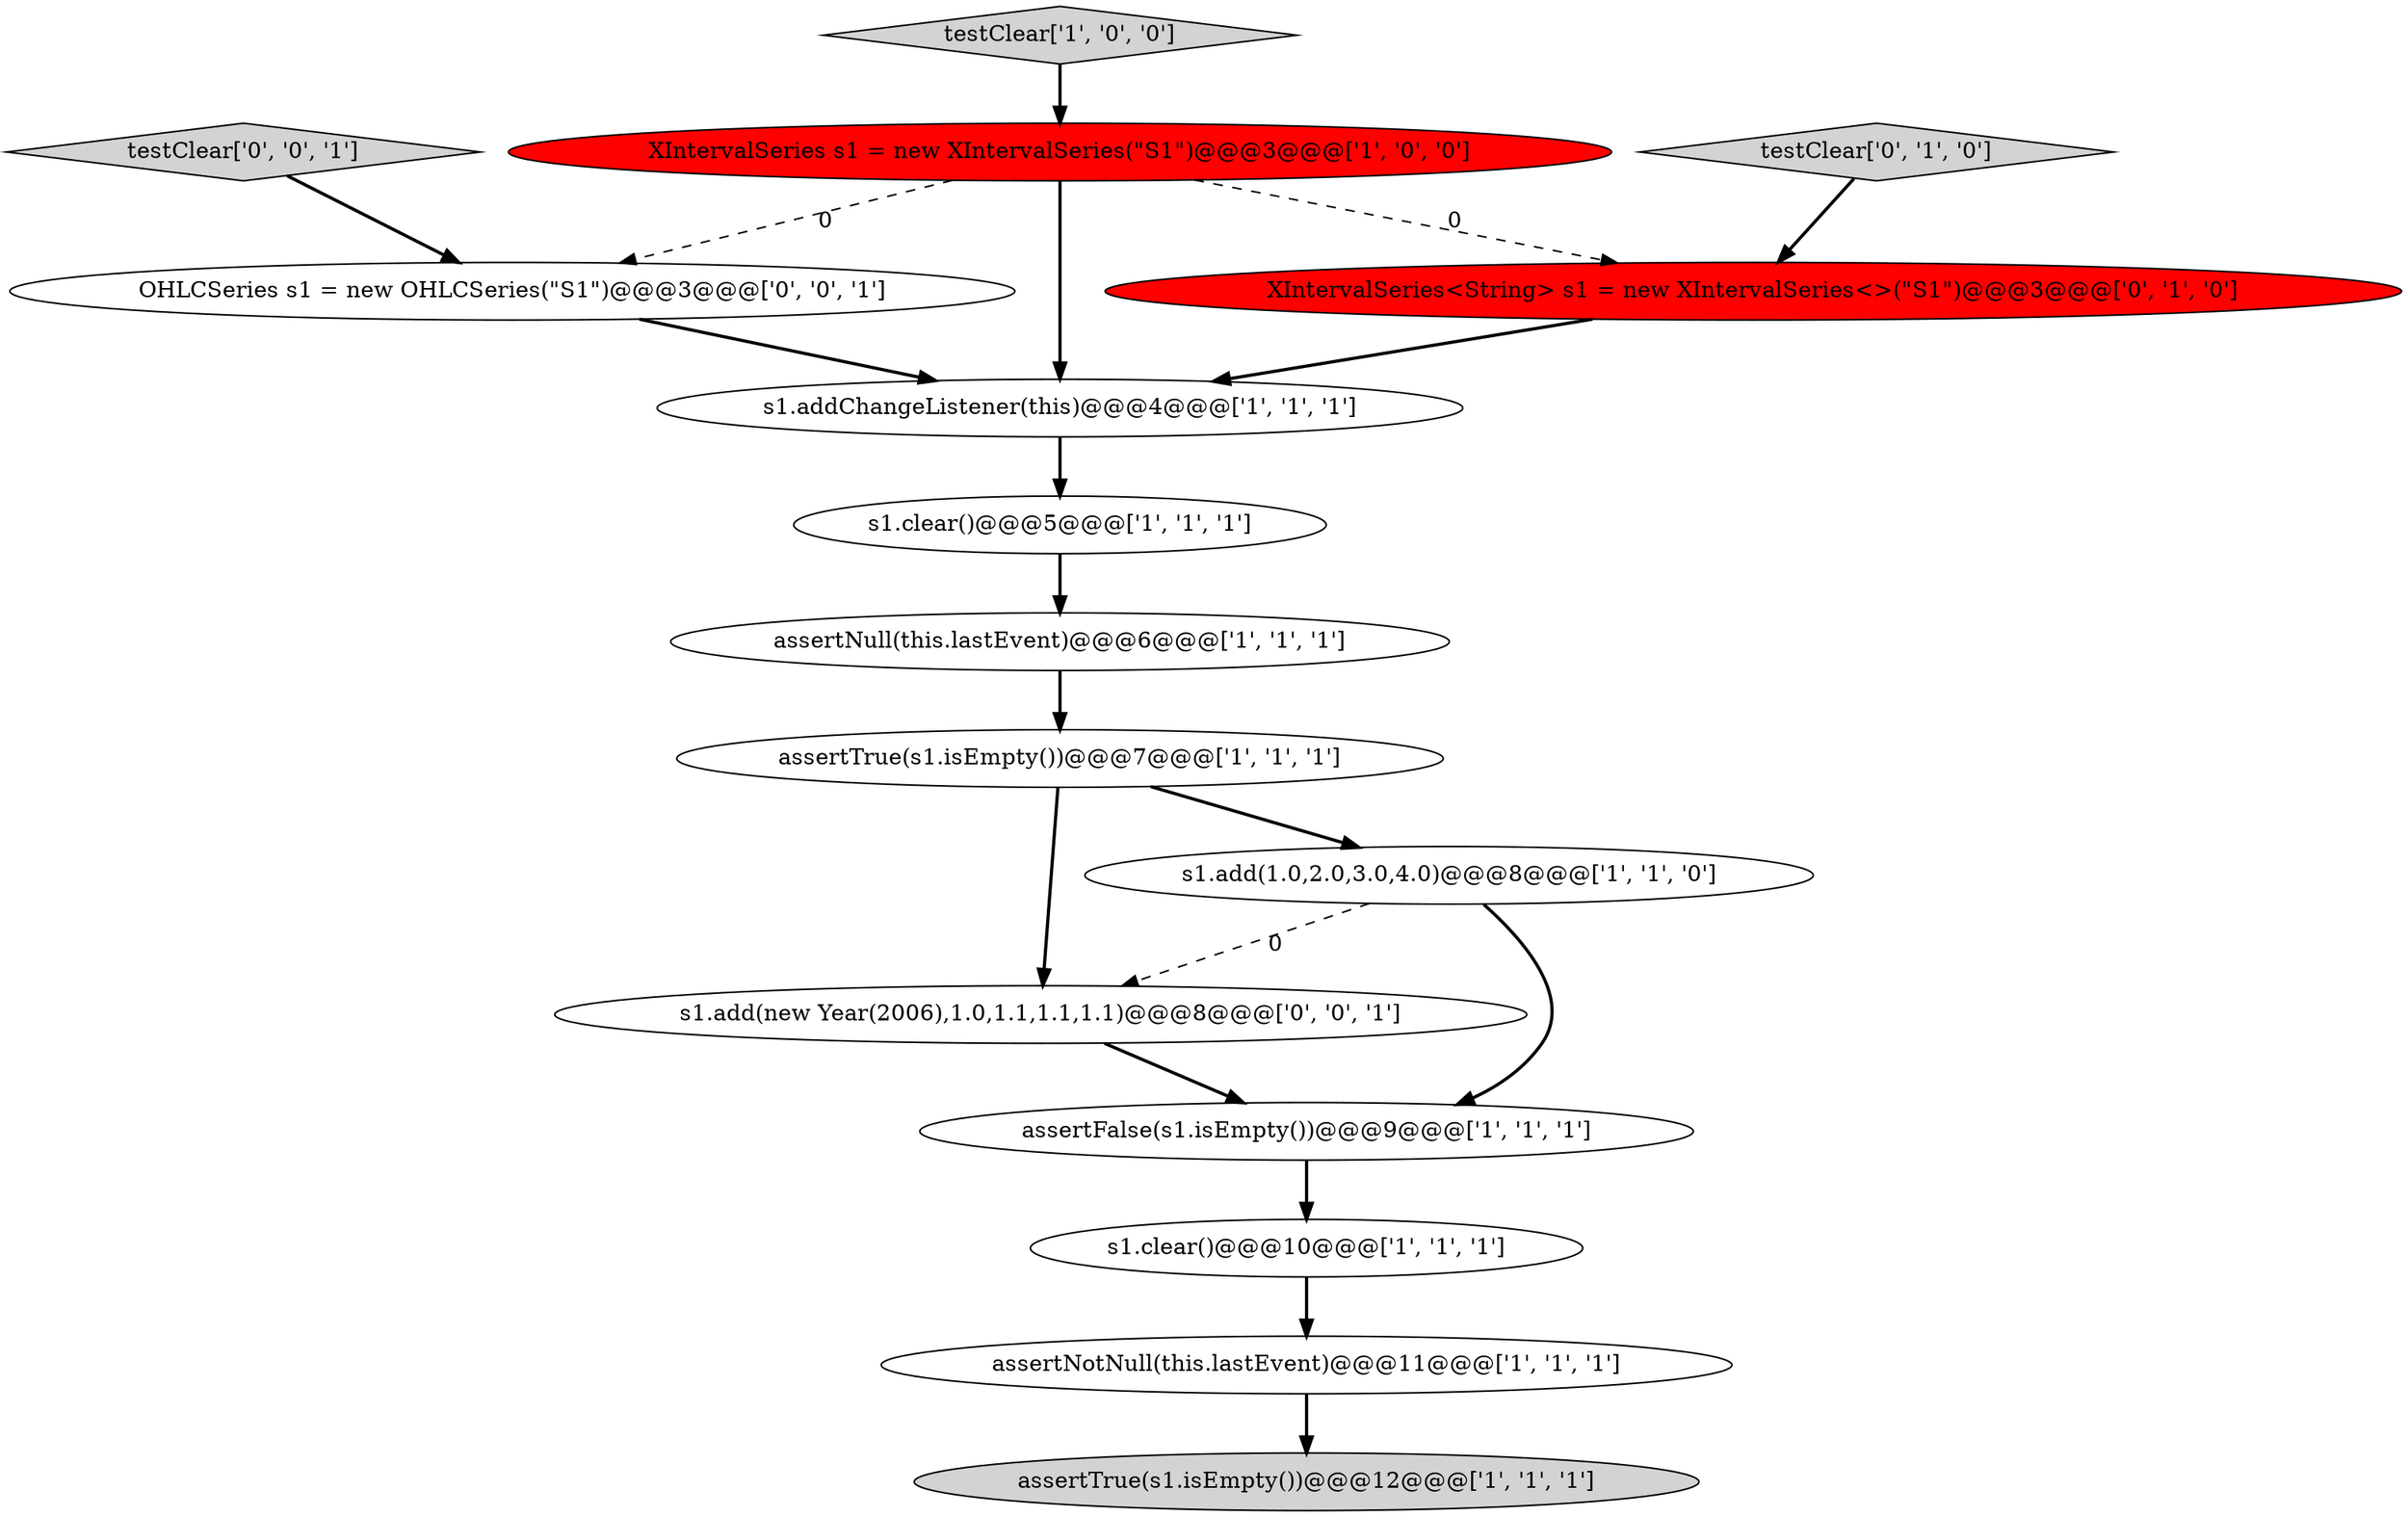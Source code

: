 digraph {
13 [style = filled, label = "s1.add(new Year(2006),1.0,1.1,1.1,1.1)@@@8@@@['0', '0', '1']", fillcolor = white, shape = ellipse image = "AAA0AAABBB3BBB"];
3 [style = filled, label = "s1.clear()@@@10@@@['1', '1', '1']", fillcolor = white, shape = ellipse image = "AAA0AAABBB1BBB"];
14 [style = filled, label = "testClear['0', '0', '1']", fillcolor = lightgray, shape = diamond image = "AAA0AAABBB3BBB"];
6 [style = filled, label = "assertFalse(s1.isEmpty())@@@9@@@['1', '1', '1']", fillcolor = white, shape = ellipse image = "AAA0AAABBB1BBB"];
4 [style = filled, label = "XIntervalSeries s1 = new XIntervalSeries(\"S1\")@@@3@@@['1', '0', '0']", fillcolor = red, shape = ellipse image = "AAA1AAABBB1BBB"];
11 [style = filled, label = "testClear['0', '1', '0']", fillcolor = lightgray, shape = diamond image = "AAA0AAABBB2BBB"];
10 [style = filled, label = "assertTrue(s1.isEmpty())@@@12@@@['1', '1', '1']", fillcolor = lightgray, shape = ellipse image = "AAA0AAABBB1BBB"];
1 [style = filled, label = "s1.clear()@@@5@@@['1', '1', '1']", fillcolor = white, shape = ellipse image = "AAA0AAABBB1BBB"];
2 [style = filled, label = "assertTrue(s1.isEmpty())@@@7@@@['1', '1', '1']", fillcolor = white, shape = ellipse image = "AAA0AAABBB1BBB"];
7 [style = filled, label = "assertNull(this.lastEvent)@@@6@@@['1', '1', '1']", fillcolor = white, shape = ellipse image = "AAA0AAABBB1BBB"];
9 [style = filled, label = "assertNotNull(this.lastEvent)@@@11@@@['1', '1', '1']", fillcolor = white, shape = ellipse image = "AAA0AAABBB1BBB"];
15 [style = filled, label = "OHLCSeries s1 = new OHLCSeries(\"S1\")@@@3@@@['0', '0', '1']", fillcolor = white, shape = ellipse image = "AAA0AAABBB3BBB"];
0 [style = filled, label = "testClear['1', '0', '0']", fillcolor = lightgray, shape = diamond image = "AAA0AAABBB1BBB"];
5 [style = filled, label = "s1.addChangeListener(this)@@@4@@@['1', '1', '1']", fillcolor = white, shape = ellipse image = "AAA0AAABBB1BBB"];
8 [style = filled, label = "s1.add(1.0,2.0,3.0,4.0)@@@8@@@['1', '1', '0']", fillcolor = white, shape = ellipse image = "AAA0AAABBB1BBB"];
12 [style = filled, label = "XIntervalSeries<String> s1 = new XIntervalSeries<>(\"S1\")@@@3@@@['0', '1', '0']", fillcolor = red, shape = ellipse image = "AAA1AAABBB2BBB"];
3->9 [style = bold, label=""];
6->3 [style = bold, label=""];
5->1 [style = bold, label=""];
14->15 [style = bold, label=""];
8->6 [style = bold, label=""];
11->12 [style = bold, label=""];
4->12 [style = dashed, label="0"];
13->6 [style = bold, label=""];
9->10 [style = bold, label=""];
12->5 [style = bold, label=""];
0->4 [style = bold, label=""];
7->2 [style = bold, label=""];
4->5 [style = bold, label=""];
1->7 [style = bold, label=""];
4->15 [style = dashed, label="0"];
15->5 [style = bold, label=""];
2->8 [style = bold, label=""];
8->13 [style = dashed, label="0"];
2->13 [style = bold, label=""];
}
